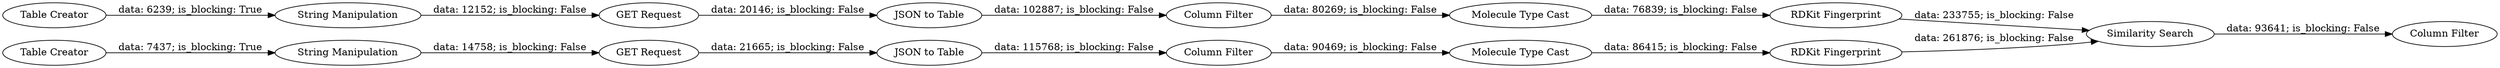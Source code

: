 digraph {
	"5641743930628470306_26" [label="JSON to Table"]
	"8459250659432542834_33" [label="JSON to Table"]
	"8459250659432542834_35" [label="Table Creator"]
	"8459250659432542834_37" [label="Column Filter"]
	"8459250659432542834_38" [label="Molecule Type Cast"]
	"5020531765319133348_29" [label="RDKit Fingerprint"]
	"5641743930628470306_25" [label="Molecule Type Cast"]
	"8459250659432542834_34" [label="String Manipulation"]
	"8459250659432542834_32" [label="GET Request"]
	"5020531765319133348_42" [label="Column Filter"]
	"5641743930628470306_23" [label="String Manipulation"]
	"5641743930628470306_27" [label="GET Request"]
	"5641743930628470306_28" [label="Column Filter"]
	"5020531765319133348_36" [label="RDKit Fingerprint"]
	"5020531765319133348_39" [label="Similarity Search"]
	"5641743930628470306_22" [label="Table Creator"]
	"8459250659432542834_38" -> "5020531765319133348_36" [label="data: 76839; is_blocking: False"]
	"8459250659432542834_35" -> "8459250659432542834_34" [label="data: 6239; is_blocking: True"]
	"8459250659432542834_33" -> "8459250659432542834_37" [label="data: 102887; is_blocking: False"]
	"5020531765319133348_39" -> "5020531765319133348_42" [label="data: 93641; is_blocking: False"]
	"5641743930628470306_25" -> "5020531765319133348_29" [label="data: 86415; is_blocking: False"]
	"8459250659432542834_37" -> "8459250659432542834_38" [label="data: 80269; is_blocking: False"]
	"5020531765319133348_29" -> "5020531765319133348_39" [label="data: 261876; is_blocking: False"]
	"5641743930628470306_22" -> "5641743930628470306_23" [label="data: 7437; is_blocking: True"]
	"5641743930628470306_27" -> "5641743930628470306_26" [label="data: 21665; is_blocking: False"]
	"8459250659432542834_34" -> "8459250659432542834_32" [label="data: 12152; is_blocking: False"]
	"5641743930628470306_26" -> "5641743930628470306_28" [label="data: 115768; is_blocking: False"]
	"5020531765319133348_36" -> "5020531765319133348_39" [label="data: 233755; is_blocking: False"]
	"8459250659432542834_32" -> "8459250659432542834_33" [label="data: 20146; is_blocking: False"]
	"5641743930628470306_28" -> "5641743930628470306_25" [label="data: 90469; is_blocking: False"]
	"5641743930628470306_23" -> "5641743930628470306_27" [label="data: 14758; is_blocking: False"]
	rankdir=LR
}
